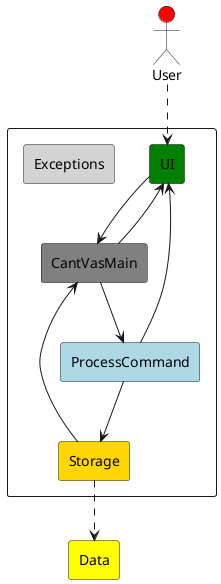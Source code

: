 @startuml
'https://plantuml.com/component-diagram

skinparam componentStyle rectangle
actor User #Red

component {
    [UI] #Green
    [CantVasMain] #Grey
    [Storage] #Gold
    [ProcessCommand] #LightBlue
    [Exceptions] #LightGrey
}
[Data] #Yellow

User ..> [UI]
[UI] --> [CantVasMain]
[CantVasMain] --> [UI]
[CantVasMain] --> [ProcessCommand]
[Storage] --> [CantVasMain]
[ProcessCommand] --> [Storage]
[ProcessCommand] --> [UI]
[Storage] ..> [Data]


@enduml
